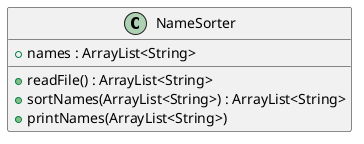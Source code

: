 @startuml
'https://plantuml.com/class-diagram

class NameSorter {
    +names : ArrayList<String>
    +readFile() : ArrayList<String>
    +sortNames(ArrayList<String>) : ArrayList<String>
    +printNames(ArrayList<String>)
}


@enduml